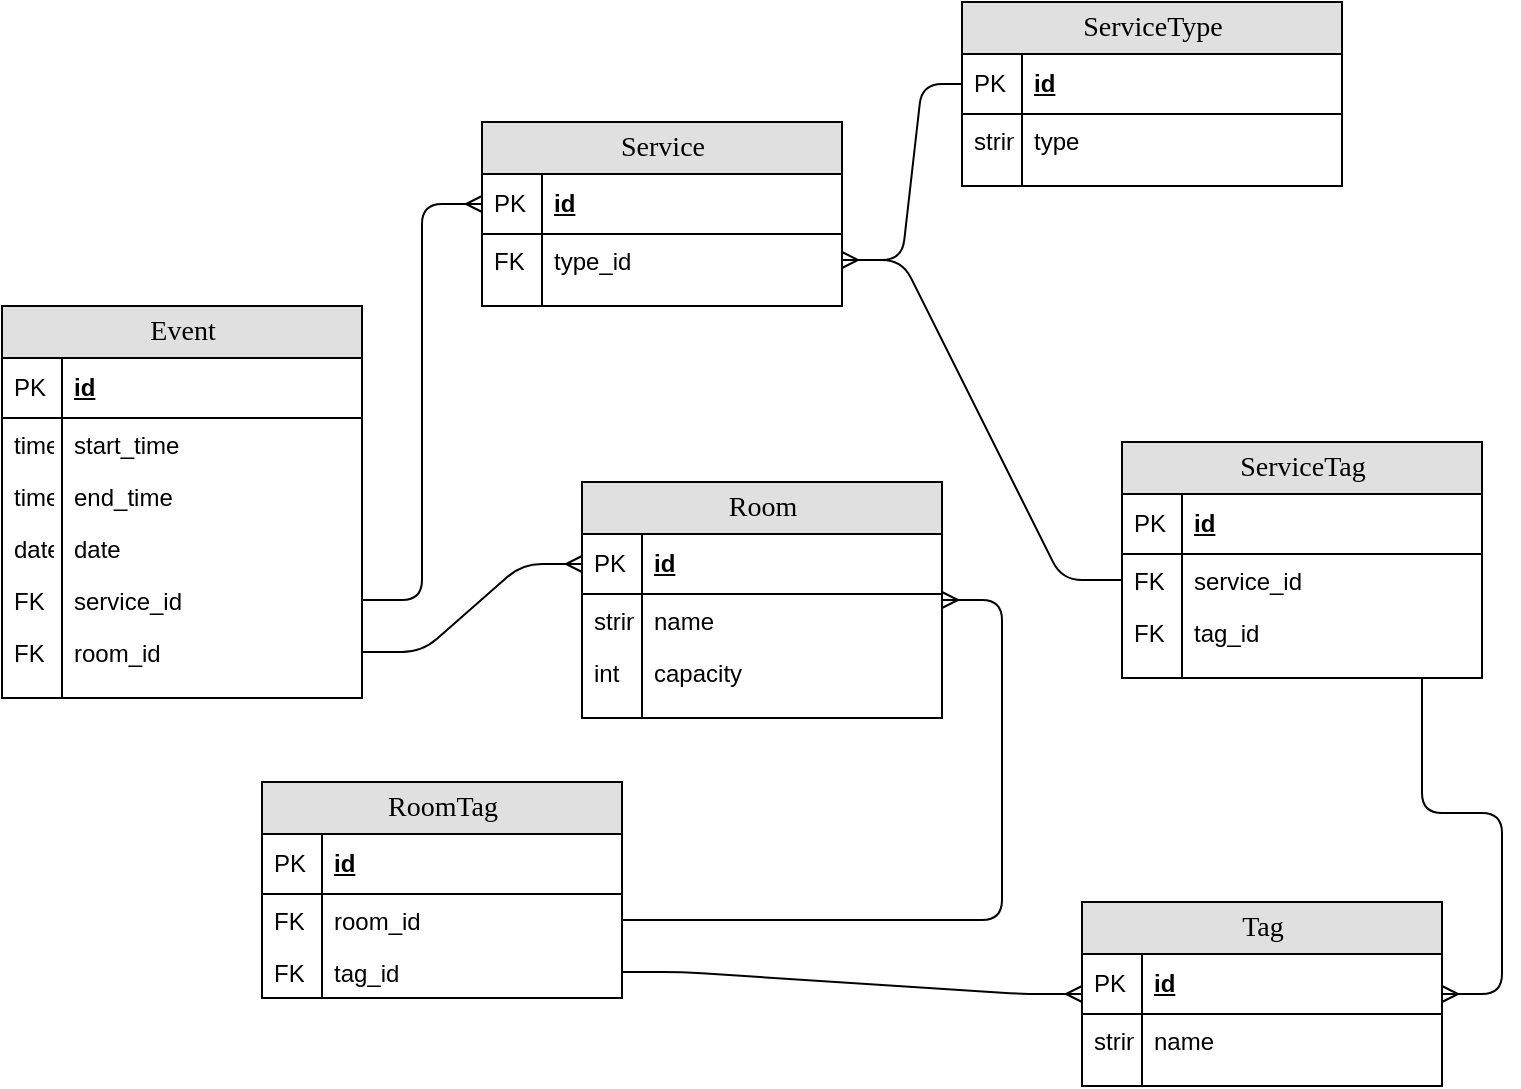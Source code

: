 <mxfile version="13.7.2" type="github"><diagram name="Page-1" id="e56a1550-8fbb-45ad-956c-1786394a9013"><mxGraphModel dx="946" dy="538" grid="1" gridSize="10" guides="1" tooltips="1" connect="1" arrows="1" fold="1" page="1" pageScale="1" pageWidth="1100" pageHeight="850" background="#ffffff" math="0" shadow="0"><root><mxCell id="0"/><mxCell id="1" parent="0"/><mxCell id="VmLA463nPcMp5LrOL2TN-8" value="&lt;div&gt;Service&lt;/div&gt;" style="swimlane;html=1;fontStyle=0;childLayout=stackLayout;horizontal=1;startSize=26;fillColor=#e0e0e0;horizontalStack=0;resizeParent=1;resizeLast=0;collapsible=1;marginBottom=0;swimlaneFillColor=#ffffff;align=center;rounded=0;shadow=0;comic=0;labelBackgroundColor=none;strokeWidth=1;fontFamily=Verdana;fontSize=14" vertex="1" parent="1"><mxGeometry x="250" y="110" width="180" height="92" as="geometry"/></mxCell><mxCell id="VmLA463nPcMp5LrOL2TN-9" value="&lt;div&gt;id&lt;/div&gt;" style="shape=partialRectangle;top=0;left=0;right=0;bottom=1;html=1;align=left;verticalAlign=middle;fillColor=none;spacingLeft=34;spacingRight=4;whiteSpace=wrap;overflow=hidden;rotatable=0;points=[[0,0.5],[1,0.5]];portConstraint=eastwest;dropTarget=0;fontStyle=5;" vertex="1" parent="VmLA463nPcMp5LrOL2TN-8"><mxGeometry y="26" width="180" height="30" as="geometry"/></mxCell><mxCell id="VmLA463nPcMp5LrOL2TN-10" value="PK" style="shape=partialRectangle;top=0;left=0;bottom=0;html=1;fillColor=none;align=left;verticalAlign=middle;spacingLeft=4;spacingRight=4;whiteSpace=wrap;overflow=hidden;rotatable=0;points=[];portConstraint=eastwest;part=1;" vertex="1" connectable="0" parent="VmLA463nPcMp5LrOL2TN-9"><mxGeometry width="30" height="30" as="geometry"/></mxCell><mxCell id="VmLA463nPcMp5LrOL2TN-19" value="type_id" style="shape=partialRectangle;top=0;left=0;right=0;bottom=0;html=1;align=left;verticalAlign=top;fillColor=none;spacingLeft=34;spacingRight=4;whiteSpace=wrap;overflow=hidden;rotatable=0;points=[[0,0.5],[1,0.5]];portConstraint=eastwest;dropTarget=0;" vertex="1" parent="VmLA463nPcMp5LrOL2TN-8"><mxGeometry y="56" width="180" height="26" as="geometry"/></mxCell><mxCell id="VmLA463nPcMp5LrOL2TN-20" value="FK" style="shape=partialRectangle;top=0;left=0;bottom=0;html=1;fillColor=none;align=left;verticalAlign=top;spacingLeft=4;spacingRight=4;whiteSpace=wrap;overflow=hidden;rotatable=0;points=[];portConstraint=eastwest;part=1;" vertex="1" connectable="0" parent="VmLA463nPcMp5LrOL2TN-19"><mxGeometry width="30" height="26" as="geometry"/></mxCell><mxCell id="VmLA463nPcMp5LrOL2TN-21" value="" style="shape=partialRectangle;top=0;left=0;right=0;bottom=0;html=1;align=left;verticalAlign=top;fillColor=none;spacingLeft=34;spacingRight=4;whiteSpace=wrap;overflow=hidden;rotatable=0;points=[[0,0.5],[1,0.5]];portConstraint=eastwest;dropTarget=0;" vertex="1" parent="VmLA463nPcMp5LrOL2TN-8"><mxGeometry y="82" width="180" height="10" as="geometry"/></mxCell><mxCell id="VmLA463nPcMp5LrOL2TN-22" value="" style="shape=partialRectangle;top=0;left=0;bottom=0;html=1;fillColor=none;align=left;verticalAlign=top;spacingLeft=4;spacingRight=4;whiteSpace=wrap;overflow=hidden;rotatable=0;points=[];portConstraint=eastwest;part=1;" vertex="1" connectable="0" parent="VmLA463nPcMp5LrOL2TN-21"><mxGeometry width="30" height="10" as="geometry"/></mxCell><mxCell id="VmLA463nPcMp5LrOL2TN-45" value="" style="edgeStyle=entityRelationEdgeStyle;fontSize=12;html=1;endArrow=ERmany;exitX=1;exitY=0.5;exitDx=0;exitDy=0;" edge="1" parent="1" source="VmLA463nPcMp5LrOL2TN-19"><mxGeometry width="100" height="100" relative="1" as="geometry"><mxPoint x="440" y="180" as="sourcePoint"/><mxPoint x="500" y="91" as="targetPoint"/></mxGeometry></mxCell><mxCell id="VmLA463nPcMp5LrOL2TN-85" value="" style="edgeStyle=entityRelationEdgeStyle;fontSize=12;html=1;endArrow=ERmany;" edge="1" parent="1" source="VmLA463nPcMp5LrOL2TN-68" target="VmLA463nPcMp5LrOL2TN-19"><mxGeometry width="100" height="100" relative="1" as="geometry"><mxPoint x="530" y="248" as="sourcePoint"/><mxPoint x="460" y="220" as="targetPoint"/></mxGeometry></mxCell><mxCell id="VmLA463nPcMp5LrOL2TN-86" value="" style="edgeStyle=entityRelationEdgeStyle;fontSize=12;html=1;endArrow=ERmany;exitX=1;exitY=0.5;exitDx=0;exitDy=0;" edge="1" parent="1" source="VmLA463nPcMp5LrOL2TN-81" target="VmLA463nPcMp5LrOL2TN-56"><mxGeometry width="100" height="100" relative="1" as="geometry"><mxPoint x="780" y="395" as="sourcePoint"/><mxPoint x="730" y="290" as="targetPoint"/></mxGeometry></mxCell><mxCell id="VmLA463nPcMp5LrOL2TN-87" value="" style="edgeStyle=entityRelationEdgeStyle;fontSize=12;html=1;endArrow=ERmany;" edge="1" parent="1" source="VmLA463nPcMp5LrOL2TN-75" target="VmLA463nPcMp5LrOL2TN-46"><mxGeometry width="100" height="100" relative="1" as="geometry"><mxPoint x="600" y="568" as="sourcePoint"/><mxPoint x="520" y="440" as="targetPoint"/></mxGeometry></mxCell><mxCell id="VmLA463nPcMp5LrOL2TN-88" value="" style="edgeStyle=entityRelationEdgeStyle;fontSize=12;html=1;endArrow=ERmany;exitX=1;exitY=0.5;exitDx=0;exitDy=0;" edge="1" parent="1" source="VmLA463nPcMp5LrOL2TN-79" target="VmLA463nPcMp5LrOL2TN-56"><mxGeometry width="100" height="100" relative="1" as="geometry"><mxPoint x="510" y="520" as="sourcePoint"/><mxPoint x="545" y="554" as="targetPoint"/></mxGeometry></mxCell><mxCell id="VmLA463nPcMp5LrOL2TN-36" value="&lt;div&gt;ServiceType&lt;/div&gt;" style="swimlane;html=1;fontStyle=0;childLayout=stackLayout;horizontal=1;startSize=26;fillColor=#e0e0e0;horizontalStack=0;resizeParent=1;resizeLast=0;collapsible=1;marginBottom=0;swimlaneFillColor=#ffffff;align=center;rounded=0;shadow=0;comic=0;labelBackgroundColor=none;strokeWidth=1;fontFamily=Verdana;fontSize=14" vertex="1" parent="1"><mxGeometry x="490" y="50" width="190" height="92" as="geometry"/></mxCell><mxCell id="VmLA463nPcMp5LrOL2TN-37" value="&lt;div&gt;id&lt;/div&gt;" style="shape=partialRectangle;top=0;left=0;right=0;bottom=1;html=1;align=left;verticalAlign=middle;fillColor=none;spacingLeft=34;spacingRight=4;whiteSpace=wrap;overflow=hidden;rotatable=0;points=[[0,0.5],[1,0.5]];portConstraint=eastwest;dropTarget=0;fontStyle=5;" vertex="1" parent="VmLA463nPcMp5LrOL2TN-36"><mxGeometry y="26" width="190" height="30" as="geometry"/></mxCell><mxCell id="VmLA463nPcMp5LrOL2TN-38" value="PK" style="shape=partialRectangle;top=0;left=0;bottom=0;html=1;fillColor=none;align=left;verticalAlign=middle;spacingLeft=4;spacingRight=4;whiteSpace=wrap;overflow=hidden;rotatable=0;points=[];portConstraint=eastwest;part=1;" vertex="1" connectable="0" parent="VmLA463nPcMp5LrOL2TN-37"><mxGeometry width="30" height="30" as="geometry"/></mxCell><mxCell id="VmLA463nPcMp5LrOL2TN-39" value="&lt;div&gt;type&lt;/div&gt;" style="shape=partialRectangle;top=0;left=0;right=0;bottom=0;html=1;align=left;verticalAlign=top;fillColor=none;spacingLeft=34;spacingRight=4;whiteSpace=wrap;overflow=hidden;rotatable=0;points=[[0,0.5],[1,0.5]];portConstraint=eastwest;dropTarget=0;" vertex="1" parent="VmLA463nPcMp5LrOL2TN-36"><mxGeometry y="56" width="190" height="26" as="geometry"/></mxCell><mxCell id="VmLA463nPcMp5LrOL2TN-40" value="string" style="shape=partialRectangle;top=0;left=0;bottom=0;html=1;fillColor=none;align=left;verticalAlign=top;spacingLeft=4;spacingRight=4;whiteSpace=wrap;overflow=hidden;rotatable=0;points=[];portConstraint=eastwest;part=1;" vertex="1" connectable="0" parent="VmLA463nPcMp5LrOL2TN-39"><mxGeometry width="30" height="26" as="geometry"/></mxCell><mxCell id="VmLA463nPcMp5LrOL2TN-41" value="" style="shape=partialRectangle;top=0;left=0;right=0;bottom=0;html=1;align=left;verticalAlign=top;fillColor=none;spacingLeft=34;spacingRight=4;whiteSpace=wrap;overflow=hidden;rotatable=0;points=[[0,0.5],[1,0.5]];portConstraint=eastwest;dropTarget=0;" vertex="1" parent="VmLA463nPcMp5LrOL2TN-36"><mxGeometry y="82" width="190" height="10" as="geometry"/></mxCell><mxCell id="VmLA463nPcMp5LrOL2TN-42" value="" style="shape=partialRectangle;top=0;left=0;bottom=0;html=1;fillColor=none;align=left;verticalAlign=top;spacingLeft=4;spacingRight=4;whiteSpace=wrap;overflow=hidden;rotatable=0;points=[];portConstraint=eastwest;part=1;" vertex="1" connectable="0" parent="VmLA463nPcMp5LrOL2TN-41"><mxGeometry width="30" height="10" as="geometry"/></mxCell><mxCell id="2e49270ec7c68f3f-80" value="Event" style="swimlane;html=1;fontStyle=0;childLayout=stackLayout;horizontal=1;startSize=26;fillColor=#e0e0e0;horizontalStack=0;resizeParent=1;resizeLast=0;collapsible=1;marginBottom=0;swimlaneFillColor=#ffffff;align=center;rounded=0;shadow=0;comic=0;labelBackgroundColor=none;strokeWidth=1;fontFamily=Verdana;fontSize=14" parent="1" vertex="1"><mxGeometry x="10" y="202" width="180" height="196" as="geometry"/></mxCell><mxCell id="2e49270ec7c68f3f-81" value="&lt;div&gt;id&lt;/div&gt;" style="shape=partialRectangle;top=0;left=0;right=0;bottom=1;html=1;align=left;verticalAlign=middle;fillColor=none;spacingLeft=34;spacingRight=4;whiteSpace=wrap;overflow=hidden;rotatable=0;points=[[0,0.5],[1,0.5]];portConstraint=eastwest;dropTarget=0;fontStyle=5;" parent="2e49270ec7c68f3f-80" vertex="1"><mxGeometry y="26" width="180" height="30" as="geometry"/></mxCell><mxCell id="2e49270ec7c68f3f-82" value="PK" style="shape=partialRectangle;top=0;left=0;bottom=0;html=1;fillColor=none;align=left;verticalAlign=middle;spacingLeft=4;spacingRight=4;whiteSpace=wrap;overflow=hidden;rotatable=0;points=[];portConstraint=eastwest;part=1;" parent="2e49270ec7c68f3f-81" vertex="1" connectable="0"><mxGeometry width="30" height="30" as="geometry"/></mxCell><mxCell id="2e49270ec7c68f3f-83" value="&lt;div&gt;start_time&lt;/div&gt;" style="shape=partialRectangle;top=0;left=0;right=0;bottom=0;html=1;align=left;verticalAlign=top;fillColor=none;spacingLeft=34;spacingRight=4;whiteSpace=wrap;overflow=hidden;rotatable=0;points=[[0,0.5],[1,0.5]];portConstraint=eastwest;dropTarget=0;" parent="2e49270ec7c68f3f-80" vertex="1"><mxGeometry y="56" width="180" height="26" as="geometry"/></mxCell><mxCell id="2e49270ec7c68f3f-84" value="&lt;div&gt;time&lt;/div&gt;" style="shape=partialRectangle;top=0;left=0;bottom=0;html=1;fillColor=none;align=left;verticalAlign=top;spacingLeft=4;spacingRight=4;whiteSpace=wrap;overflow=hidden;rotatable=0;points=[];portConstraint=eastwest;part=1;" parent="2e49270ec7c68f3f-83" vertex="1" connectable="0"><mxGeometry width="30" height="26" as="geometry"/></mxCell><mxCell id="2e49270ec7c68f3f-85" value="end_time" style="shape=partialRectangle;top=0;left=0;right=0;bottom=0;html=1;align=left;verticalAlign=top;fillColor=none;spacingLeft=34;spacingRight=4;whiteSpace=wrap;overflow=hidden;rotatable=0;points=[[0,0.5],[1,0.5]];portConstraint=eastwest;dropTarget=0;" parent="2e49270ec7c68f3f-80" vertex="1"><mxGeometry y="82" width="180" height="26" as="geometry"/></mxCell><mxCell id="2e49270ec7c68f3f-86" value="time" style="shape=partialRectangle;top=0;left=0;bottom=0;html=1;fillColor=none;align=left;verticalAlign=top;spacingLeft=4;spacingRight=4;whiteSpace=wrap;overflow=hidden;rotatable=0;points=[];portConstraint=eastwest;part=1;" parent="2e49270ec7c68f3f-85" vertex="1" connectable="0"><mxGeometry width="30" height="26" as="geometry"/></mxCell><mxCell id="2e49270ec7c68f3f-87" value="date" style="shape=partialRectangle;top=0;left=0;right=0;bottom=0;html=1;align=left;verticalAlign=top;fillColor=none;spacingLeft=34;spacingRight=4;whiteSpace=wrap;overflow=hidden;rotatable=0;points=[[0,0.5],[1,0.5]];portConstraint=eastwest;dropTarget=0;" parent="2e49270ec7c68f3f-80" vertex="1"><mxGeometry y="108" width="180" height="26" as="geometry"/></mxCell><mxCell id="2e49270ec7c68f3f-88" value="date" style="shape=partialRectangle;top=0;left=0;bottom=0;html=1;fillColor=none;align=left;verticalAlign=top;spacingLeft=4;spacingRight=4;whiteSpace=wrap;overflow=hidden;rotatable=0;points=[];portConstraint=eastwest;part=1;" parent="2e49270ec7c68f3f-87" vertex="1" connectable="0"><mxGeometry width="30" height="26" as="geometry"/></mxCell><mxCell id="VmLA463nPcMp5LrOL2TN-1" value="&lt;div&gt;service_id&lt;/div&gt;" style="shape=partialRectangle;top=0;left=0;right=0;bottom=0;html=1;align=left;verticalAlign=top;fillColor=none;spacingLeft=34;spacingRight=4;whiteSpace=wrap;overflow=hidden;rotatable=0;points=[[0,0.5],[1,0.5]];portConstraint=eastwest;dropTarget=0;" vertex="1" parent="2e49270ec7c68f3f-80"><mxGeometry y="134" width="180" height="26" as="geometry"/></mxCell><mxCell id="VmLA463nPcMp5LrOL2TN-2" value="FK" style="shape=partialRectangle;top=0;left=0;bottom=0;html=1;fillColor=none;align=left;verticalAlign=top;spacingLeft=4;spacingRight=4;whiteSpace=wrap;overflow=hidden;rotatable=0;points=[];portConstraint=eastwest;part=1;" vertex="1" connectable="0" parent="VmLA463nPcMp5LrOL2TN-1"><mxGeometry width="30" height="26" as="geometry"/></mxCell><mxCell id="VmLA463nPcMp5LrOL2TN-3" value="room_id" style="shape=partialRectangle;top=0;left=0;right=0;bottom=0;html=1;align=left;verticalAlign=top;fillColor=none;spacingLeft=34;spacingRight=4;whiteSpace=wrap;overflow=hidden;rotatable=0;points=[[0,0.5],[1,0.5]];portConstraint=eastwest;dropTarget=0;" vertex="1" parent="2e49270ec7c68f3f-80"><mxGeometry y="160" width="180" height="26" as="geometry"/></mxCell><mxCell id="VmLA463nPcMp5LrOL2TN-4" value="FK" style="shape=partialRectangle;top=0;left=0;bottom=0;html=1;fillColor=none;align=left;verticalAlign=top;spacingLeft=4;spacingRight=4;whiteSpace=wrap;overflow=hidden;rotatable=0;points=[];portConstraint=eastwest;part=1;" vertex="1" connectable="0" parent="VmLA463nPcMp5LrOL2TN-3"><mxGeometry width="30" height="26" as="geometry"/></mxCell><mxCell id="2e49270ec7c68f3f-89" value="" style="shape=partialRectangle;top=0;left=0;right=0;bottom=0;html=1;align=left;verticalAlign=top;fillColor=none;spacingLeft=34;spacingRight=4;whiteSpace=wrap;overflow=hidden;rotatable=0;points=[[0,0.5],[1,0.5]];portConstraint=eastwest;dropTarget=0;" parent="2e49270ec7c68f3f-80" vertex="1"><mxGeometry y="186" width="180" height="10" as="geometry"/></mxCell><mxCell id="2e49270ec7c68f3f-90" value="" style="shape=partialRectangle;top=0;left=0;bottom=0;html=1;fillColor=none;align=left;verticalAlign=top;spacingLeft=4;spacingRight=4;whiteSpace=wrap;overflow=hidden;rotatable=0;points=[];portConstraint=eastwest;part=1;" parent="2e49270ec7c68f3f-89" vertex="1" connectable="0"><mxGeometry width="30" height="10" as="geometry"/></mxCell><mxCell id="VmLA463nPcMp5LrOL2TN-46" value="Room" style="swimlane;html=1;fontStyle=0;childLayout=stackLayout;horizontal=1;startSize=26;fillColor=#e0e0e0;horizontalStack=0;resizeParent=1;resizeLast=0;collapsible=1;marginBottom=0;swimlaneFillColor=#ffffff;align=center;rounded=0;shadow=0;comic=0;labelBackgroundColor=none;strokeWidth=1;fontFamily=Verdana;fontSize=14" vertex="1" parent="1"><mxGeometry x="300" y="290" width="180" height="118" as="geometry"/></mxCell><mxCell id="VmLA463nPcMp5LrOL2TN-47" value="&lt;div&gt;id&lt;/div&gt;" style="shape=partialRectangle;top=0;left=0;right=0;bottom=1;html=1;align=left;verticalAlign=middle;fillColor=none;spacingLeft=34;spacingRight=4;whiteSpace=wrap;overflow=hidden;rotatable=0;points=[[0,0.5],[1,0.5]];portConstraint=eastwest;dropTarget=0;fontStyle=5;" vertex="1" parent="VmLA463nPcMp5LrOL2TN-46"><mxGeometry y="26" width="180" height="30" as="geometry"/></mxCell><mxCell id="VmLA463nPcMp5LrOL2TN-48" value="PK" style="shape=partialRectangle;top=0;left=0;bottom=0;html=1;fillColor=none;align=left;verticalAlign=middle;spacingLeft=4;spacingRight=4;whiteSpace=wrap;overflow=hidden;rotatable=0;points=[];portConstraint=eastwest;part=1;" vertex="1" connectable="0" parent="VmLA463nPcMp5LrOL2TN-47"><mxGeometry width="30" height="30" as="geometry"/></mxCell><mxCell id="VmLA463nPcMp5LrOL2TN-49" value="name" style="shape=partialRectangle;top=0;left=0;right=0;bottom=0;html=1;align=left;verticalAlign=top;fillColor=none;spacingLeft=34;spacingRight=4;whiteSpace=wrap;overflow=hidden;rotatable=0;points=[[0,0.5],[1,0.5]];portConstraint=eastwest;dropTarget=0;" vertex="1" parent="VmLA463nPcMp5LrOL2TN-46"><mxGeometry y="56" width="180" height="26" as="geometry"/></mxCell><mxCell id="VmLA463nPcMp5LrOL2TN-50" value="string" style="shape=partialRectangle;top=0;left=0;bottom=0;html=1;fillColor=none;align=left;verticalAlign=top;spacingLeft=4;spacingRight=4;whiteSpace=wrap;overflow=hidden;rotatable=0;points=[];portConstraint=eastwest;part=1;" vertex="1" connectable="0" parent="VmLA463nPcMp5LrOL2TN-49"><mxGeometry width="30" height="26" as="geometry"/></mxCell><mxCell id="VmLA463nPcMp5LrOL2TN-54" value="capacity" style="shape=partialRectangle;top=0;left=0;right=0;bottom=0;html=1;align=left;verticalAlign=top;fillColor=none;spacingLeft=34;spacingRight=4;whiteSpace=wrap;overflow=hidden;rotatable=0;points=[[0,0.5],[1,0.5]];portConstraint=eastwest;dropTarget=0;" vertex="1" parent="VmLA463nPcMp5LrOL2TN-46"><mxGeometry y="82" width="180" height="26" as="geometry"/></mxCell><mxCell id="VmLA463nPcMp5LrOL2TN-55" value="&lt;div&gt;int&lt;/div&gt;" style="shape=partialRectangle;top=0;left=0;bottom=0;html=1;fillColor=none;align=left;verticalAlign=top;spacingLeft=4;spacingRight=4;whiteSpace=wrap;overflow=hidden;rotatable=0;points=[];portConstraint=eastwest;part=1;" vertex="1" connectable="0" parent="VmLA463nPcMp5LrOL2TN-54"><mxGeometry width="30" height="26" as="geometry"/></mxCell><mxCell id="VmLA463nPcMp5LrOL2TN-51" value="" style="shape=partialRectangle;top=0;left=0;right=0;bottom=0;html=1;align=left;verticalAlign=top;fillColor=none;spacingLeft=34;spacingRight=4;whiteSpace=wrap;overflow=hidden;rotatable=0;points=[[0,0.5],[1,0.5]];portConstraint=eastwest;dropTarget=0;" vertex="1" parent="VmLA463nPcMp5LrOL2TN-46"><mxGeometry y="108" width="180" height="10" as="geometry"/></mxCell><mxCell id="VmLA463nPcMp5LrOL2TN-52" value="" style="shape=partialRectangle;top=0;left=0;bottom=0;html=1;fillColor=none;align=left;verticalAlign=top;spacingLeft=4;spacingRight=4;whiteSpace=wrap;overflow=hidden;rotatable=0;points=[];portConstraint=eastwest;part=1;" vertex="1" connectable="0" parent="VmLA463nPcMp5LrOL2TN-51"><mxGeometry width="30" height="10" as="geometry"/></mxCell><mxCell id="VmLA463nPcMp5LrOL2TN-72" value="RoomTag" style="swimlane;html=1;fontStyle=0;childLayout=stackLayout;horizontal=1;startSize=26;fillColor=#e0e0e0;horizontalStack=0;resizeParent=1;resizeLast=0;collapsible=1;marginBottom=0;swimlaneFillColor=#ffffff;align=center;rounded=0;shadow=0;comic=0;labelBackgroundColor=none;strokeWidth=1;fontFamily=Verdana;fontSize=14" vertex="1" parent="1"><mxGeometry x="140" y="440" width="180" height="108" as="geometry"/></mxCell><mxCell id="VmLA463nPcMp5LrOL2TN-73" value="&lt;div&gt;id&lt;/div&gt;" style="shape=partialRectangle;top=0;left=0;right=0;bottom=1;html=1;align=left;verticalAlign=middle;fillColor=none;spacingLeft=34;spacingRight=4;whiteSpace=wrap;overflow=hidden;rotatable=0;points=[[0,0.5],[1,0.5]];portConstraint=eastwest;dropTarget=0;fontStyle=5;" vertex="1" parent="VmLA463nPcMp5LrOL2TN-72"><mxGeometry y="26" width="180" height="30" as="geometry"/></mxCell><mxCell id="VmLA463nPcMp5LrOL2TN-74" value="PK" style="shape=partialRectangle;top=0;left=0;bottom=0;html=1;fillColor=none;align=left;verticalAlign=middle;spacingLeft=4;spacingRight=4;whiteSpace=wrap;overflow=hidden;rotatable=0;points=[];portConstraint=eastwest;part=1;" vertex="1" connectable="0" parent="VmLA463nPcMp5LrOL2TN-73"><mxGeometry width="30" height="30" as="geometry"/></mxCell><mxCell id="VmLA463nPcMp5LrOL2TN-75" value="room_id" style="shape=partialRectangle;top=0;left=0;right=0;bottom=0;html=1;align=left;verticalAlign=top;fillColor=none;spacingLeft=34;spacingRight=4;whiteSpace=wrap;overflow=hidden;rotatable=0;points=[[0,0.5],[1,0.5]];portConstraint=eastwest;dropTarget=0;" vertex="1" parent="VmLA463nPcMp5LrOL2TN-72"><mxGeometry y="56" width="180" height="26" as="geometry"/></mxCell><mxCell id="VmLA463nPcMp5LrOL2TN-76" value="FK" style="shape=partialRectangle;top=0;left=0;bottom=0;html=1;fillColor=none;align=left;verticalAlign=top;spacingLeft=4;spacingRight=4;whiteSpace=wrap;overflow=hidden;rotatable=0;points=[];portConstraint=eastwest;part=1;" vertex="1" connectable="0" parent="VmLA463nPcMp5LrOL2TN-75"><mxGeometry width="30" height="26" as="geometry"/></mxCell><mxCell id="VmLA463nPcMp5LrOL2TN-79" value="tag_id" style="shape=partialRectangle;top=0;left=0;right=0;bottom=0;html=1;align=left;verticalAlign=top;fillColor=none;spacingLeft=34;spacingRight=4;whiteSpace=wrap;overflow=hidden;rotatable=0;points=[[0,0.5],[1,0.5]];portConstraint=eastwest;dropTarget=0;" vertex="1" parent="VmLA463nPcMp5LrOL2TN-72"><mxGeometry y="82" width="180" height="26" as="geometry"/></mxCell><mxCell id="VmLA463nPcMp5LrOL2TN-80" value="FK" style="shape=partialRectangle;top=0;left=0;bottom=0;html=1;fillColor=none;align=left;verticalAlign=top;spacingLeft=4;spacingRight=4;whiteSpace=wrap;overflow=hidden;rotatable=0;points=[];portConstraint=eastwest;part=1;" vertex="1" connectable="0" parent="VmLA463nPcMp5LrOL2TN-79"><mxGeometry width="30" height="26" as="geometry"/></mxCell><mxCell id="VmLA463nPcMp5LrOL2TN-89" style="edgeStyle=orthogonalEdgeStyle;rounded=0;orthogonalLoop=1;jettySize=auto;html=1;exitX=1;exitY=0.5;exitDx=0;exitDy=0;" edge="1" parent="VmLA463nPcMp5LrOL2TN-72" source="VmLA463nPcMp5LrOL2TN-79" target="VmLA463nPcMp5LrOL2TN-79"><mxGeometry relative="1" as="geometry"><mxPoint x="190" y="95" as="targetPoint"/></mxGeometry></mxCell><mxCell id="VmLA463nPcMp5LrOL2TN-56" value="Tag" style="swimlane;html=1;fontStyle=0;childLayout=stackLayout;horizontal=1;startSize=26;fillColor=#e0e0e0;horizontalStack=0;resizeParent=1;resizeLast=0;collapsible=1;marginBottom=0;swimlaneFillColor=#ffffff;align=center;rounded=0;shadow=0;comic=0;labelBackgroundColor=none;strokeWidth=1;fontFamily=Verdana;fontSize=14" vertex="1" parent="1"><mxGeometry x="550" y="500" width="180" height="92" as="geometry"/></mxCell><mxCell id="VmLA463nPcMp5LrOL2TN-57" value="&lt;div&gt;id&lt;/div&gt;" style="shape=partialRectangle;top=0;left=0;right=0;bottom=1;html=1;align=left;verticalAlign=middle;fillColor=none;spacingLeft=34;spacingRight=4;whiteSpace=wrap;overflow=hidden;rotatable=0;points=[[0,0.5],[1,0.5]];portConstraint=eastwest;dropTarget=0;fontStyle=5;" vertex="1" parent="VmLA463nPcMp5LrOL2TN-56"><mxGeometry y="26" width="180" height="30" as="geometry"/></mxCell><mxCell id="VmLA463nPcMp5LrOL2TN-58" value="PK" style="shape=partialRectangle;top=0;left=0;bottom=0;html=1;fillColor=none;align=left;verticalAlign=middle;spacingLeft=4;spacingRight=4;whiteSpace=wrap;overflow=hidden;rotatable=0;points=[];portConstraint=eastwest;part=1;" vertex="1" connectable="0" parent="VmLA463nPcMp5LrOL2TN-57"><mxGeometry width="30" height="30" as="geometry"/></mxCell><mxCell id="VmLA463nPcMp5LrOL2TN-59" value="name" style="shape=partialRectangle;top=0;left=0;right=0;bottom=0;html=1;align=left;verticalAlign=top;fillColor=none;spacingLeft=34;spacingRight=4;whiteSpace=wrap;overflow=hidden;rotatable=0;points=[[0,0.5],[1,0.5]];portConstraint=eastwest;dropTarget=0;" vertex="1" parent="VmLA463nPcMp5LrOL2TN-56"><mxGeometry y="56" width="180" height="26" as="geometry"/></mxCell><mxCell id="VmLA463nPcMp5LrOL2TN-60" value="string" style="shape=partialRectangle;top=0;left=0;bottom=0;html=1;fillColor=none;align=left;verticalAlign=top;spacingLeft=4;spacingRight=4;whiteSpace=wrap;overflow=hidden;rotatable=0;points=[];portConstraint=eastwest;part=1;" vertex="1" connectable="0" parent="VmLA463nPcMp5LrOL2TN-59"><mxGeometry width="30" height="26" as="geometry"/></mxCell><mxCell id="VmLA463nPcMp5LrOL2TN-63" value="" style="shape=partialRectangle;top=0;left=0;right=0;bottom=0;html=1;align=left;verticalAlign=top;fillColor=none;spacingLeft=34;spacingRight=4;whiteSpace=wrap;overflow=hidden;rotatable=0;points=[[0,0.5],[1,0.5]];portConstraint=eastwest;dropTarget=0;" vertex="1" parent="VmLA463nPcMp5LrOL2TN-56"><mxGeometry y="82" width="180" height="10" as="geometry"/></mxCell><mxCell id="VmLA463nPcMp5LrOL2TN-64" value="" style="shape=partialRectangle;top=0;left=0;bottom=0;html=1;fillColor=none;align=left;verticalAlign=top;spacingLeft=4;spacingRight=4;whiteSpace=wrap;overflow=hidden;rotatable=0;points=[];portConstraint=eastwest;part=1;" vertex="1" connectable="0" parent="VmLA463nPcMp5LrOL2TN-63"><mxGeometry width="30" height="10" as="geometry"/></mxCell><mxCell id="VmLA463nPcMp5LrOL2TN-65" value="&lt;div&gt;ServiceTag&lt;/div&gt;" style="swimlane;html=1;fontStyle=0;childLayout=stackLayout;horizontal=1;startSize=26;fillColor=#e0e0e0;horizontalStack=0;resizeParent=1;resizeLast=0;collapsible=1;marginBottom=0;swimlaneFillColor=#ffffff;align=center;rounded=0;shadow=0;comic=0;labelBackgroundColor=none;strokeWidth=1;fontFamily=Verdana;fontSize=14" vertex="1" parent="1"><mxGeometry x="570" y="270" width="180" height="118" as="geometry"/></mxCell><mxCell id="VmLA463nPcMp5LrOL2TN-66" value="&lt;div&gt;id&lt;/div&gt;" style="shape=partialRectangle;top=0;left=0;right=0;bottom=1;html=1;align=left;verticalAlign=middle;fillColor=none;spacingLeft=34;spacingRight=4;whiteSpace=wrap;overflow=hidden;rotatable=0;points=[[0,0.5],[1,0.5]];portConstraint=eastwest;dropTarget=0;fontStyle=5;" vertex="1" parent="VmLA463nPcMp5LrOL2TN-65"><mxGeometry y="26" width="180" height="30" as="geometry"/></mxCell><mxCell id="VmLA463nPcMp5LrOL2TN-67" value="PK" style="shape=partialRectangle;top=0;left=0;bottom=0;html=1;fillColor=none;align=left;verticalAlign=middle;spacingLeft=4;spacingRight=4;whiteSpace=wrap;overflow=hidden;rotatable=0;points=[];portConstraint=eastwest;part=1;" vertex="1" connectable="0" parent="VmLA463nPcMp5LrOL2TN-66"><mxGeometry width="30" height="30" as="geometry"/></mxCell><mxCell id="VmLA463nPcMp5LrOL2TN-68" value="service_id" style="shape=partialRectangle;top=0;left=0;right=0;bottom=0;html=1;align=left;verticalAlign=top;fillColor=none;spacingLeft=34;spacingRight=4;whiteSpace=wrap;overflow=hidden;rotatable=0;points=[[0,0.5],[1,0.5]];portConstraint=eastwest;dropTarget=0;" vertex="1" parent="VmLA463nPcMp5LrOL2TN-65"><mxGeometry y="56" width="180" height="26" as="geometry"/></mxCell><mxCell id="VmLA463nPcMp5LrOL2TN-69" value="FK" style="shape=partialRectangle;top=0;left=0;bottom=0;html=1;fillColor=none;align=left;verticalAlign=top;spacingLeft=4;spacingRight=4;whiteSpace=wrap;overflow=hidden;rotatable=0;points=[];portConstraint=eastwest;part=1;" vertex="1" connectable="0" parent="VmLA463nPcMp5LrOL2TN-68"><mxGeometry width="30" height="26" as="geometry"/></mxCell><mxCell id="VmLA463nPcMp5LrOL2TN-81" value="tag_id" style="shape=partialRectangle;top=0;left=0;right=0;bottom=0;html=1;align=left;verticalAlign=top;fillColor=none;spacingLeft=34;spacingRight=4;whiteSpace=wrap;overflow=hidden;rotatable=0;points=[[0,0.5],[1,0.5]];portConstraint=eastwest;dropTarget=0;" vertex="1" parent="VmLA463nPcMp5LrOL2TN-65"><mxGeometry y="82" width="180" height="26" as="geometry"/></mxCell><mxCell id="VmLA463nPcMp5LrOL2TN-82" value="FK" style="shape=partialRectangle;top=0;left=0;bottom=0;html=1;fillColor=none;align=left;verticalAlign=top;spacingLeft=4;spacingRight=4;whiteSpace=wrap;overflow=hidden;rotatable=0;points=[];portConstraint=eastwest;part=1;" vertex="1" connectable="0" parent="VmLA463nPcMp5LrOL2TN-81"><mxGeometry width="30" height="26" as="geometry"/></mxCell><mxCell id="VmLA463nPcMp5LrOL2TN-70" value="" style="shape=partialRectangle;top=0;left=0;right=0;bottom=0;html=1;align=left;verticalAlign=top;fillColor=none;spacingLeft=34;spacingRight=4;whiteSpace=wrap;overflow=hidden;rotatable=0;points=[[0,0.5],[1,0.5]];portConstraint=eastwest;dropTarget=0;" vertex="1" parent="VmLA463nPcMp5LrOL2TN-65"><mxGeometry y="108" width="180" height="10" as="geometry"/></mxCell><mxCell id="VmLA463nPcMp5LrOL2TN-71" value="" style="shape=partialRectangle;top=0;left=0;bottom=0;html=1;fillColor=none;align=left;verticalAlign=top;spacingLeft=4;spacingRight=4;whiteSpace=wrap;overflow=hidden;rotatable=0;points=[];portConstraint=eastwest;part=1;" vertex="1" connectable="0" parent="VmLA463nPcMp5LrOL2TN-70"><mxGeometry width="30" height="10" as="geometry"/></mxCell><mxCell id="VmLA463nPcMp5LrOL2TN-53" value="" style="edgeStyle=entityRelationEdgeStyle;fontSize=12;html=1;endArrow=ERmany;exitX=1;exitY=0.5;exitDx=0;exitDy=0;" edge="1" parent="1" source="VmLA463nPcMp5LrOL2TN-3" target="VmLA463nPcMp5LrOL2TN-47"><mxGeometry width="100" height="100" relative="1" as="geometry"><mxPoint x="310" y="304" as="sourcePoint"/><mxPoint x="260" y="450" as="targetPoint"/></mxGeometry></mxCell><mxCell id="VmLA463nPcMp5LrOL2TN-7" value="" style="edgeStyle=entityRelationEdgeStyle;fontSize=12;html=1;endArrow=ERmany;exitX=1;exitY=0.5;exitDx=0;exitDy=0;entryX=0;entryY=0.5;entryDx=0;entryDy=0;" edge="1" parent="1" source="VmLA463nPcMp5LrOL2TN-1" target="VmLA463nPcMp5LrOL2TN-9"><mxGeometry width="100" height="100" relative="1" as="geometry"><mxPoint x="200" y="160" as="sourcePoint"/><mxPoint x="160" y="152" as="targetPoint"/></mxGeometry></mxCell></root></mxGraphModel></diagram></mxfile>